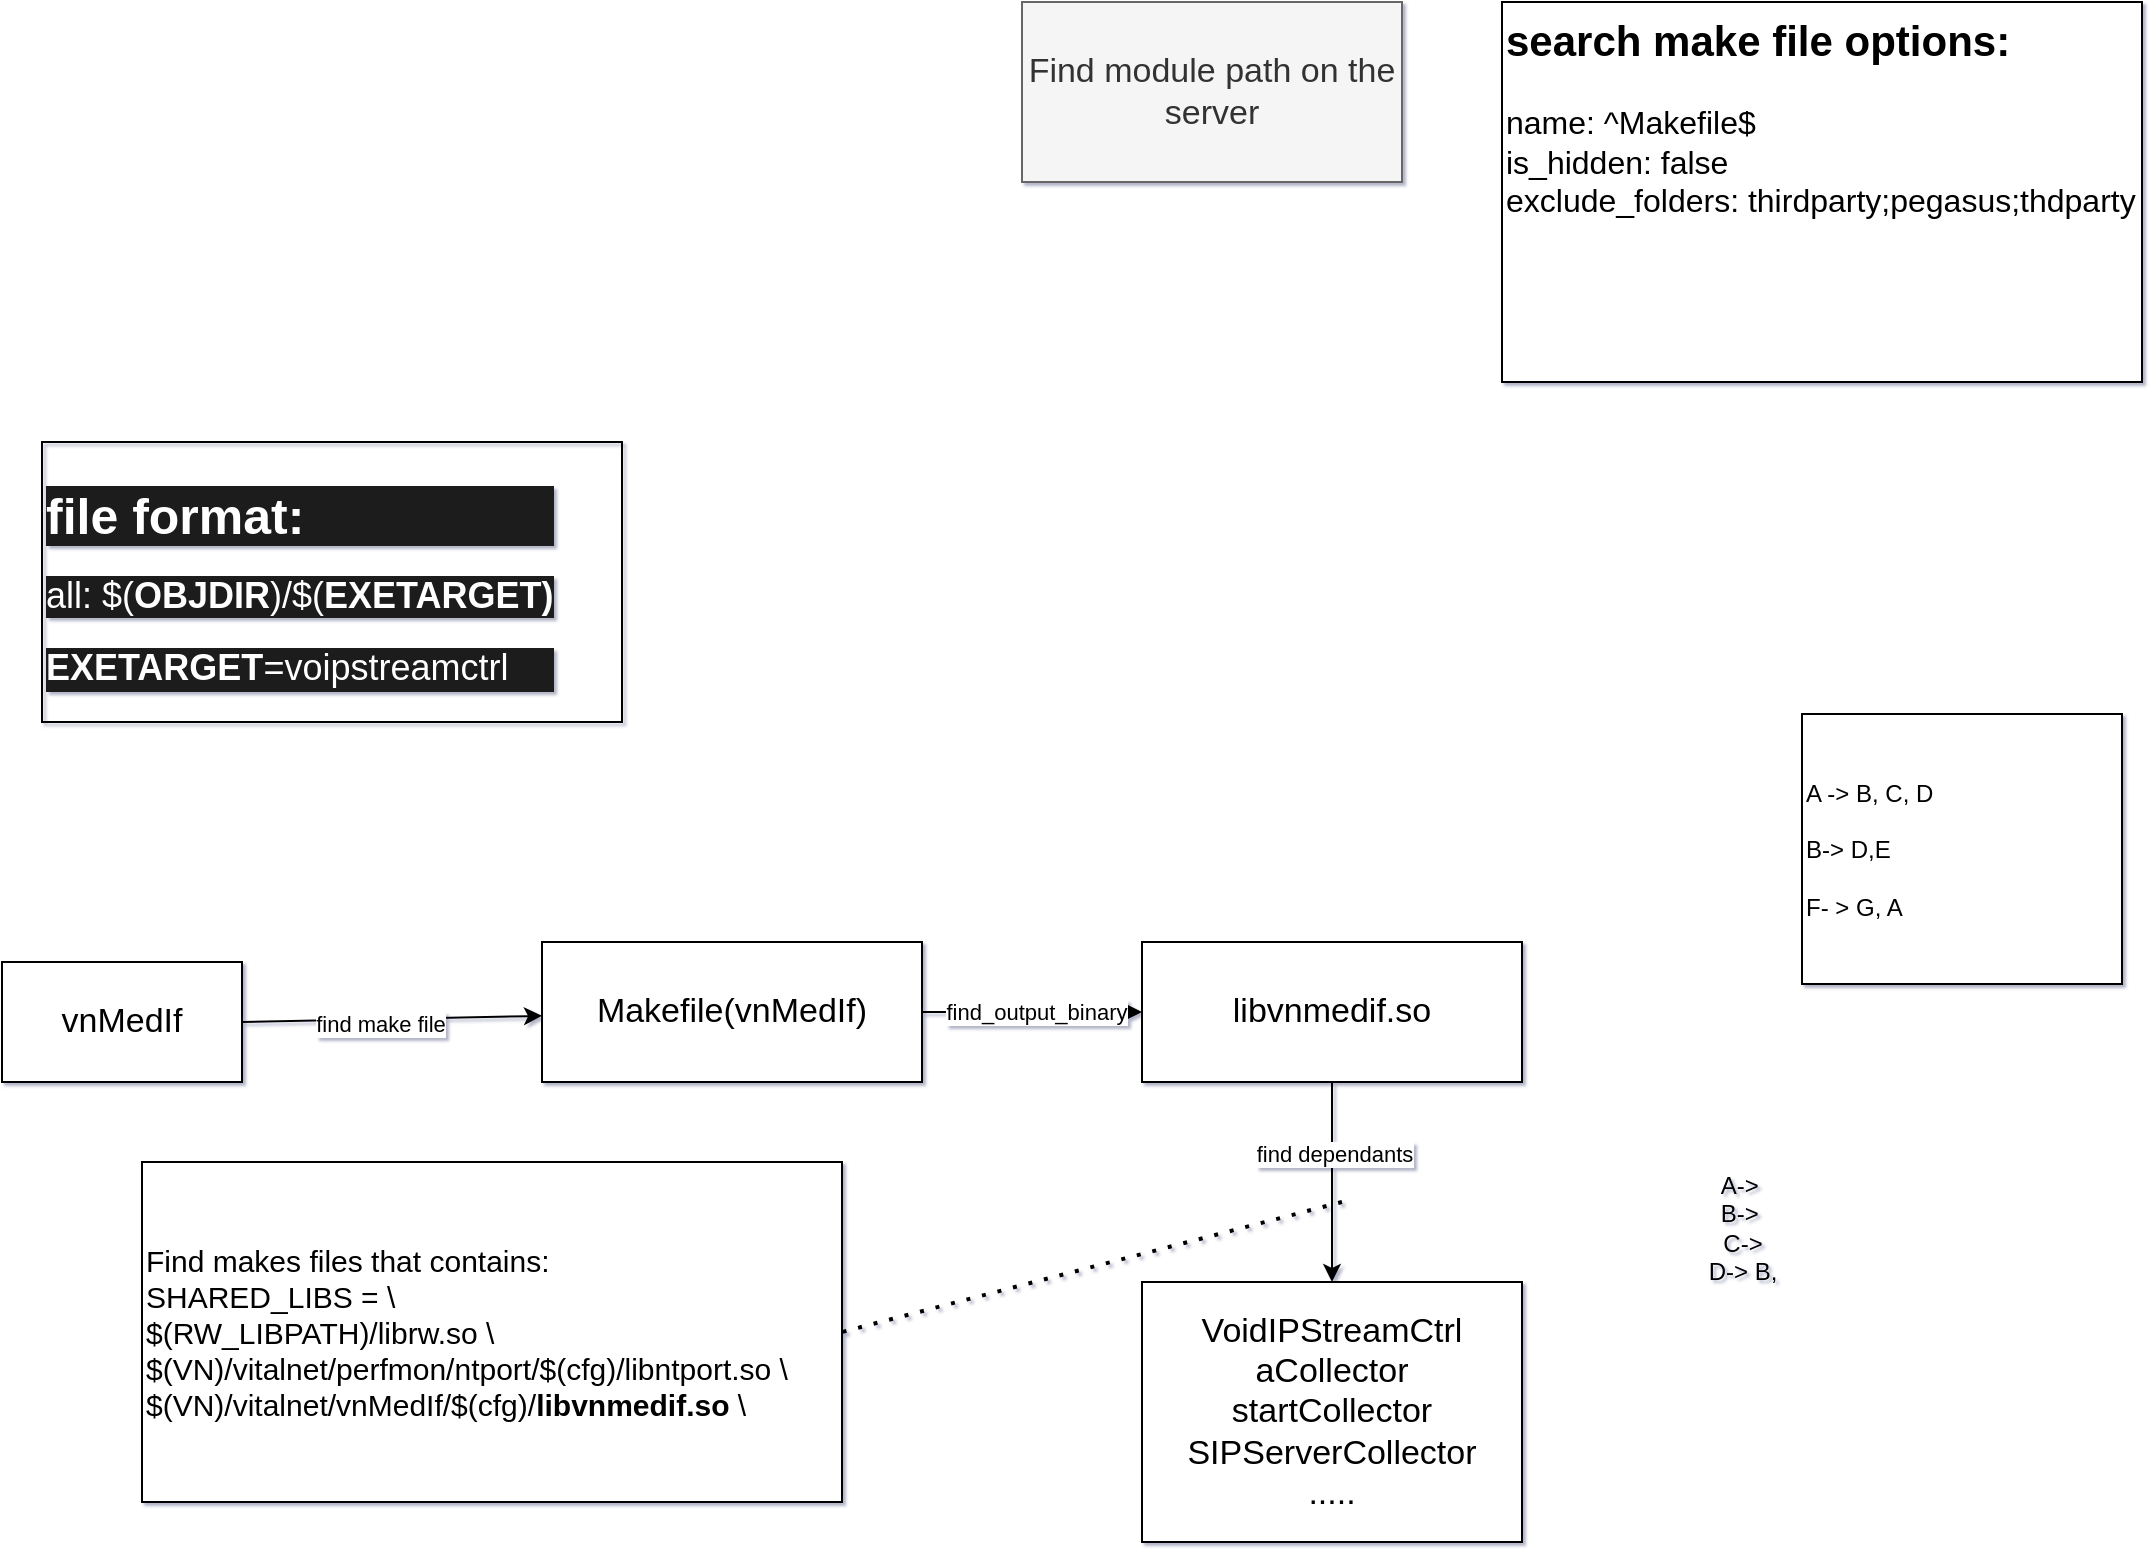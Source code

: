 <mxfile version="22.1.2" type="device">
  <diagram name="Page-1" id="MAPcrFVPBrxEUy1YXk4L">
    <mxGraphModel dx="1420" dy="822" grid="1" gridSize="10" guides="1" tooltips="1" connect="1" arrows="1" fold="1" page="1" pageScale="1" pageWidth="1100" pageHeight="850" background="none" math="0" shadow="1">
      <root>
        <mxCell id="0" />
        <mxCell id="1" parent="0" />
        <mxCell id="DpBjCXhYYWjIDzi-TNix-4" value="vnMedIf" style="rounded=0;whiteSpace=wrap;html=1;fontSize=17;" parent="1" vertex="1">
          <mxGeometry x="20" y="490" width="120" height="60" as="geometry" />
        </mxCell>
        <mxCell id="DpBjCXhYYWjIDzi-TNix-10" style="edgeStyle=orthogonalEdgeStyle;rounded=0;orthogonalLoop=1;jettySize=auto;html=1;entryX=0;entryY=0.5;entryDx=0;entryDy=0;" parent="1" source="DpBjCXhYYWjIDzi-TNix-5" target="DpBjCXhYYWjIDzi-TNix-8" edge="1">
          <mxGeometry relative="1" as="geometry" />
        </mxCell>
        <mxCell id="DpBjCXhYYWjIDzi-TNix-13" value="find_output_binary" style="edgeLabel;html=1;align=center;verticalAlign=middle;resizable=0;points=[];rounded=0;" parent="DpBjCXhYYWjIDzi-TNix-10" vertex="1" connectable="0">
          <mxGeometry x="-0.192" y="1" relative="1" as="geometry">
            <mxPoint x="12" y="1" as="offset" />
          </mxGeometry>
        </mxCell>
        <mxCell id="DpBjCXhYYWjIDzi-TNix-5" value="Makefile(vnMedIf)" style="rounded=0;whiteSpace=wrap;html=1;fontSize=17;" parent="1" vertex="1">
          <mxGeometry x="290" y="480" width="190" height="70" as="geometry" />
        </mxCell>
        <mxCell id="DpBjCXhYYWjIDzi-TNix-6" value="" style="endArrow=classic;html=1;rounded=0;exitX=1;exitY=0.5;exitDx=0;exitDy=0;" parent="1" source="DpBjCXhYYWjIDzi-TNix-4" target="DpBjCXhYYWjIDzi-TNix-5" edge="1">
          <mxGeometry width="50" height="50" relative="1" as="geometry">
            <mxPoint x="330" y="460" as="sourcePoint" />
            <mxPoint x="380" y="410" as="targetPoint" />
          </mxGeometry>
        </mxCell>
        <mxCell id="DpBjCXhYYWjIDzi-TNix-7" value="find make file" style="edgeLabel;html=1;align=center;verticalAlign=middle;resizable=0;points=[];rounded=0;" parent="DpBjCXhYYWjIDzi-TNix-6" vertex="1" connectable="0">
          <mxGeometry x="-0.081" y="-2" relative="1" as="geometry">
            <mxPoint as="offset" />
          </mxGeometry>
        </mxCell>
        <mxCell id="DpBjCXhYYWjIDzi-TNix-8" value="libvnmedif.so" style="rounded=0;whiteSpace=wrap;html=1;fontSize=17;" parent="1" vertex="1">
          <mxGeometry x="590" y="480" width="190" height="70" as="geometry" />
        </mxCell>
        <mxCell id="DpBjCXhYYWjIDzi-TNix-14" value="VoidIPStreamCtrl&lt;br&gt;aCollector&lt;br&gt;startCollector&lt;br&gt;SIPServerCollector&lt;br&gt;.....&lt;br&gt;" style="rounded=0;whiteSpace=wrap;html=1;fontSize=17;" parent="1" vertex="1">
          <mxGeometry x="590" y="650" width="190" height="130" as="geometry" />
        </mxCell>
        <mxCell id="DpBjCXhYYWjIDzi-TNix-15" value="" style="endArrow=classic;html=1;rounded=0;exitX=0.5;exitY=1;exitDx=0;exitDy=0;entryX=0.5;entryY=0;entryDx=0;entryDy=0;" parent="1" source="DpBjCXhYYWjIDzi-TNix-8" target="DpBjCXhYYWjIDzi-TNix-14" edge="1">
          <mxGeometry width="50" height="50" relative="1" as="geometry">
            <mxPoint x="480" y="700" as="sourcePoint" />
            <mxPoint x="530" y="650" as="targetPoint" />
          </mxGeometry>
        </mxCell>
        <mxCell id="DpBjCXhYYWjIDzi-TNix-16" value="find dependants" style="edgeLabel;html=1;align=center;verticalAlign=middle;resizable=0;points=[];rounded=0;" parent="DpBjCXhYYWjIDzi-TNix-15" vertex="1" connectable="0">
          <mxGeometry x="-0.289" y="1" relative="1" as="geometry">
            <mxPoint as="offset" />
          </mxGeometry>
        </mxCell>
        <mxCell id="DpBjCXhYYWjIDzi-TNix-17" value="&lt;div style=&quot;font-size: 15px;&quot;&gt;&lt;font style=&quot;font-size: 15px;&quot;&gt;Find makes files that contains:&amp;nbsp;&lt;br&gt;SHARED_LIBS = \&lt;/font&gt;&lt;/div&gt;&lt;div style=&quot;font-size: 15px;&quot;&gt;&lt;font style=&quot;font-size: 15px;&quot;&gt;$(RW_LIBPATH)/librw.so \&lt;span style=&quot;&quot;&gt;&lt;/span&gt;&lt;/font&gt;&lt;/div&gt;&lt;div style=&quot;font-size: 15px;&quot;&gt;&lt;span style=&quot;&quot;&gt;&lt;font style=&quot;font-size: 15px;&quot;&gt;$(VN)/vitalnet/perfmon/ntport/$(cfg)/libntport.so \&lt;/font&gt;&lt;/span&gt;&lt;/div&gt;&lt;div style=&quot;font-size: 15px;&quot;&gt;&lt;font style=&quot;font-size: 15px;&quot;&gt;$(VN)/vitalnet/vnMedIf/$(cfg)/&lt;b style=&quot;&quot;&gt;libvnmedif.so&lt;/b&gt; \&lt;/font&gt;&lt;br&gt;&lt;/div&gt;" style="rounded=0;whiteSpace=wrap;html=1;align=left;verticalAlign=middle;" parent="1" vertex="1">
          <mxGeometry x="90" y="590" width="350" height="170" as="geometry" />
        </mxCell>
        <mxCell id="DpBjCXhYYWjIDzi-TNix-18" value="" style="endArrow=none;dashed=1;html=1;dashPattern=1 3;strokeWidth=2;rounded=0;entryX=1;entryY=0.5;entryDx=0;entryDy=0;" parent="1" target="DpBjCXhYYWjIDzi-TNix-17" edge="1">
          <mxGeometry width="50" height="50" relative="1" as="geometry">
            <mxPoint x="690" y="610" as="sourcePoint" />
            <mxPoint x="830" y="600" as="targetPoint" />
          </mxGeometry>
        </mxCell>
        <mxCell id="DpBjCXhYYWjIDzi-TNix-20" value="Find module path on the server" style="rounded=0;whiteSpace=wrap;html=1;fontSize=17;fillColor=#f5f5f5;strokeColor=#666666;fontColor=#333333;" parent="1" vertex="1">
          <mxGeometry x="530" y="10" width="190" height="90" as="geometry" />
        </mxCell>
        <mxCell id="DpBjCXhYYWjIDzi-TNix-21" value="&lt;b&gt;&lt;font style=&quot;font-size: 21px;&quot;&gt;search make file options:&lt;/font&gt;&lt;/b&gt;&lt;br style=&quot;font-size: 16px;&quot;&gt;&lt;br style=&quot;font-size: 16px;&quot;&gt;name: ^Makefile$&lt;br style=&quot;font-size: 16px;&quot;&gt;is_hidden: false&lt;br style=&quot;font-size: 16px;&quot;&gt;exclude_folders:&amp;nbsp;thirdparty;pegasus;thdparty&amp;nbsp;&lt;br style=&quot;font-size: 16px;&quot;&gt;" style="rounded=0;html=1;align=left;verticalAlign=top;whiteSpace=wrap;fontSize=16;" parent="1" vertex="1">
          <mxGeometry x="770" y="10" width="320" height="190" as="geometry" />
        </mxCell>
        <mxCell id="DpBjCXhYYWjIDzi-TNix-23" value="&lt;h2 style=&quot;border-color: rgb(0, 0, 0); color: rgb(255, 255, 255); font-family: Helvetica; font-style: normal; font-variant-ligatures: normal; font-variant-caps: normal; letter-spacing: normal; orphans: 2; text-indent: 0px; text-transform: none; widows: 2; word-spacing: 0px; -webkit-text-stroke-width: 0px; background-color: rgb(27, 29, 30); text-decoration-thickness: initial; text-decoration-style: initial; text-decoration-color: initial; text-align: left;&quot;&gt;&lt;b style=&quot;border-color: rgb(0, 0, 0); background-color: initial;&quot;&gt;&lt;font style=&quot;border-color: rgb(0, 0, 0); font-size: 25px;&quot;&gt;file format:&amp;nbsp;&lt;/font&gt;&lt;/b&gt;&lt;/h2&gt;&lt;h2 style=&quot;border-color: rgb(0, 0, 0); color: rgb(255, 255, 255); font-family: Helvetica; font-style: normal; font-variant-ligatures: normal; font-variant-caps: normal; letter-spacing: normal; orphans: 2; text-indent: 0px; text-transform: none; widows: 2; word-spacing: 0px; -webkit-text-stroke-width: 0px; background-color: rgb(27, 29, 30); text-decoration-thickness: initial; text-decoration-style: initial; text-decoration-color: initial; text-align: left;&quot;&gt;&lt;span style=&quot;border-color: rgb(0, 0, 0); background-color: initial;&quot;&gt;&lt;font style=&quot;border-color: rgb(0, 0, 0); font-size: 18px;&quot;&gt;&lt;span style=&quot;border-color: rgb(0, 0, 0); font-weight: normal;&quot;&gt;all: $(&lt;/span&gt;OBJDIR&lt;span style=&quot;border-color: rgb(0, 0, 0); font-weight: normal;&quot;&gt;)/$(&lt;/span&gt;EXETARGET)&lt;/font&gt;&lt;/span&gt;&lt;br style=&quot;border-color: rgb(0, 0, 0);&quot;&gt;&lt;/h2&gt;&lt;div style=&quot;border-color: rgb(0, 0, 0); color: rgb(255, 255, 255); font-family: Helvetica; font-size: 12px; font-style: normal; font-variant-ligatures: normal; font-variant-caps: normal; font-weight: 400; letter-spacing: normal; orphans: 2; text-indent: 0px; text-transform: none; widows: 2; word-spacing: 0px; -webkit-text-stroke-width: 0px; background-color: rgb(27, 29, 30); text-decoration-thickness: initial; text-decoration-style: initial; text-decoration-color: initial; text-align: left;&quot;&gt;&lt;span style=&quot;border-color: rgb(0, 0, 0); background-color: initial;&quot;&gt;&lt;font style=&quot;border-color: rgb(0, 0, 0);&quot;&gt;&lt;font style=&quot;border-color: rgb(0, 0, 0); font-size: 18px;&quot;&gt;&lt;b style=&quot;border-color: rgb(0, 0, 0);&quot;&gt;EXETARGET&lt;/b&gt;=voipstreamctrl&lt;/font&gt;&lt;/font&gt;&lt;/span&gt;&lt;/div&gt;" style="text;whiteSpace=wrap;html=1;strokeColor=default;shadow=0;glass=0;" parent="1" vertex="1">
          <mxGeometry x="40" y="230" width="290" height="140" as="geometry" />
        </mxCell>
        <mxCell id="dftMPX6tph4yP3IZ0AmF-1" value="A -&amp;gt; B, C, D&lt;br&gt;&lt;br&gt;B-&amp;gt; D,E&lt;br&gt;&lt;br&gt;F- &amp;gt; G, A" style="rounded=0;whiteSpace=wrap;html=1;align=left;" parent="1" vertex="1">
          <mxGeometry x="920" y="366" width="160" height="135" as="geometry" />
        </mxCell>
        <mxCell id="TwsGS71DUeC5yZHEPYPV-1" value="A-&amp;gt;&amp;nbsp;&lt;br&gt;B-&amp;gt;&amp;nbsp;&lt;br&gt;C-&amp;gt;&lt;br&gt;D-&amp;gt; B," style="text;html=1;align=center;verticalAlign=middle;resizable=0;points=[];autosize=1;strokeColor=none;fillColor=none;" vertex="1" parent="1">
          <mxGeometry x="860" y="588" width="60" height="70" as="geometry" />
        </mxCell>
      </root>
    </mxGraphModel>
  </diagram>
</mxfile>
